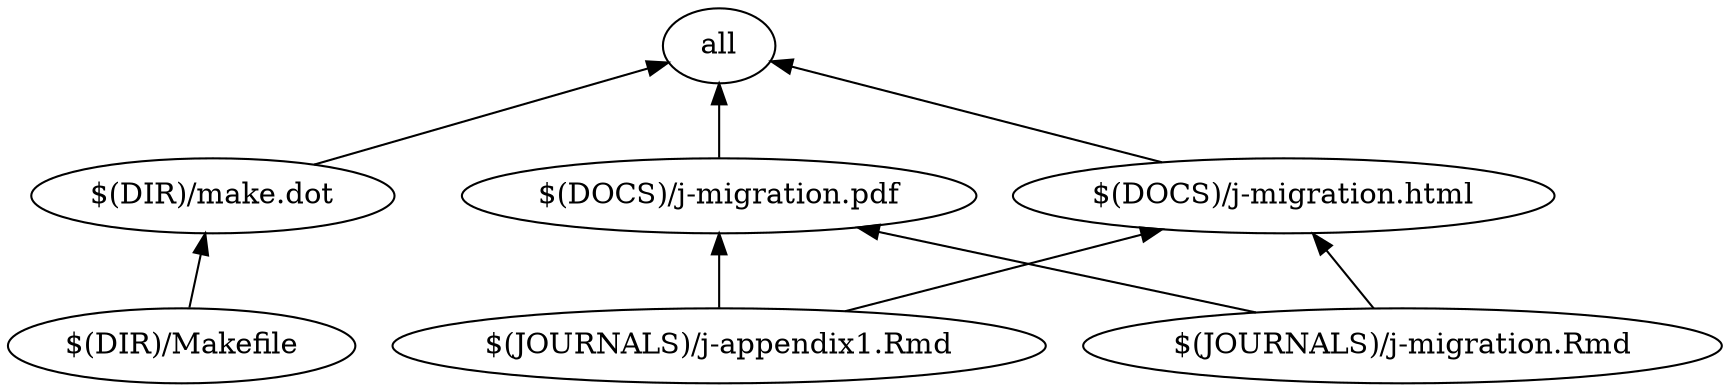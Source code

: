 digraph G {
	rankdir="BT"
	"all"
	"$(DIR)/make.dot" -> "all"
	"$(DOCS)/j-migration.html" -> "all"
	"$(DOCS)/j-migration.pdf" -> "all"
	"$(DIR)/make.dot"
	"$(DIR)/Makefile" -> "$(DIR)/make.dot"
	"$(DOCS)/j-migration.html"
	"$(JOURNALS)/j-migration.Rmd" -> "$(DOCS)/j-migration.html"
	"$(JOURNALS)/j-appendix1.Rmd" -> "$(DOCS)/j-migration.html"
	"$(DOCS)/j-migration.pdf"
	"$(JOURNALS)/j-migration.Rmd" -> "$(DOCS)/j-migration.pdf"
	"$(JOURNALS)/j-appendix1.Rmd" -> "$(DOCS)/j-migration.pdf"
}
